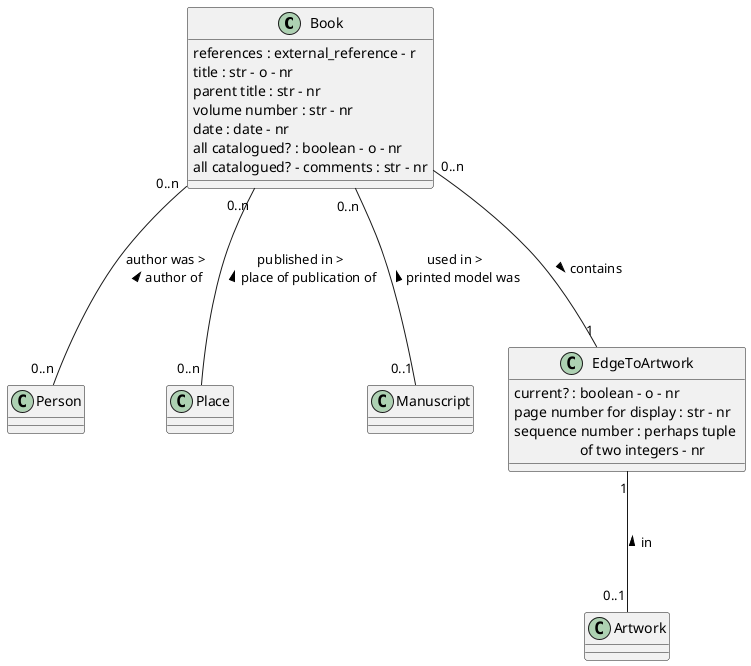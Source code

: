 @startuml 
class Book 
Book : references : external_reference - r
Book : title : str - o - nr
Book : parent title : str - nr
Book : volume number : str - nr
Book : date : date - nr
Book : all catalogued? : boolean - o - nr
Book : all catalogued? - comments : str - nr

class Person 

class Place

class Manuscript

class EdgeToArtwork
EdgeToArtwork : current? : boolean - o - nr
EdgeToArtwork : page number for display : str - nr
EdgeToArtwork : sequence number : perhaps tuple \n                  of two integers - nr

class Artwork

Book "0..n" --- "0..n" Place : published in > \n place of publication of <

Book "0..n" --- "0..n" Person : author was > \n author of <

Book "0..n" --- "0..1" Manuscript : used in > \n printed model was <

Book "0..n" --- "1" EdgeToArtwork : contains > 

EdgeToArtwork "1" --- "0..1" Artwork : in <

@enduml 
